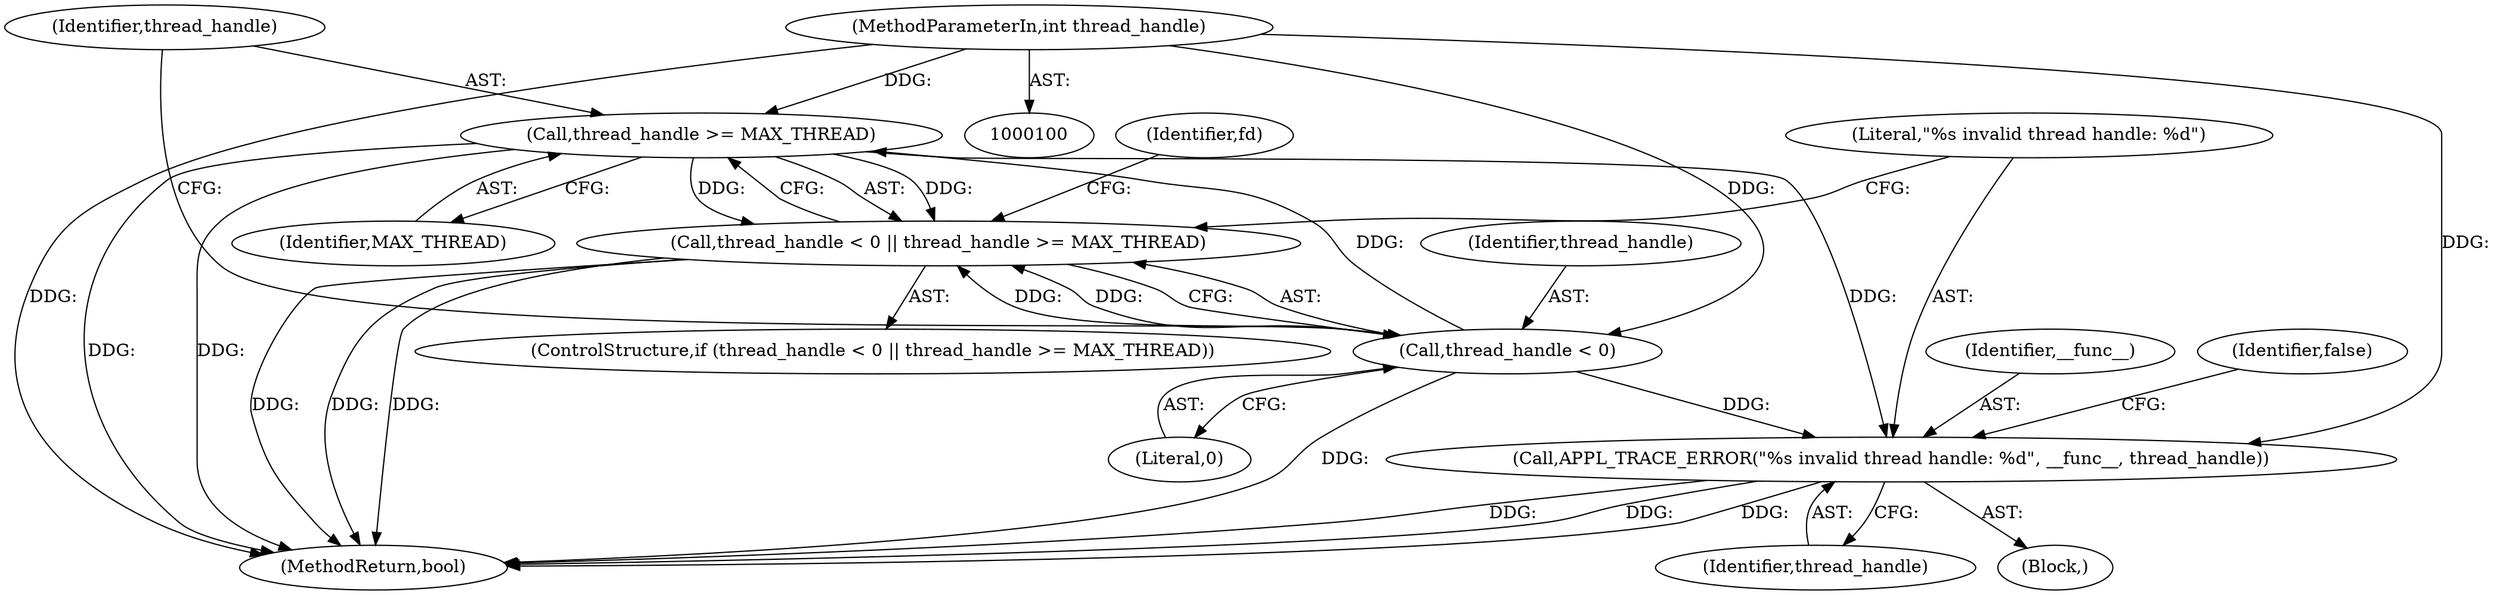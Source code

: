 digraph "0_Android_472271b153c5dc53c28beac55480a8d8434b2d5c_40@API" {
"1000109" [label="(Call,thread_handle >= MAX_THREAD)"];
"1000106" [label="(Call,thread_handle < 0)"];
"1000101" [label="(MethodParameterIn,int thread_handle)"];
"1000105" [label="(Call,thread_handle < 0 || thread_handle >= MAX_THREAD)"];
"1000113" [label="(Call,APPL_TRACE_ERROR(\"%s invalid thread handle: %d\", __func__, thread_handle))"];
"1000109" [label="(Call,thread_handle >= MAX_THREAD)"];
"1000114" [label="(Literal,\"%s invalid thread handle: %d\")"];
"1000149" [label="(MethodReturn,bool)"];
"1000112" [label="(Block,)"];
"1000101" [label="(MethodParameterIn,int thread_handle)"];
"1000116" [label="(Identifier,thread_handle)"];
"1000107" [label="(Identifier,thread_handle)"];
"1000106" [label="(Call,thread_handle < 0)"];
"1000113" [label="(Call,APPL_TRACE_ERROR(\"%s invalid thread handle: %d\", __func__, thread_handle))"];
"1000104" [label="(ControlStructure,if (thread_handle < 0 || thread_handle >= MAX_THREAD))"];
"1000111" [label="(Identifier,MAX_THREAD)"];
"1000121" [label="(Identifier,fd)"];
"1000115" [label="(Identifier,__func__)"];
"1000110" [label="(Identifier,thread_handle)"];
"1000105" [label="(Call,thread_handle < 0 || thread_handle >= MAX_THREAD)"];
"1000118" [label="(Identifier,false)"];
"1000108" [label="(Literal,0)"];
"1000109" -> "1000105"  [label="AST: "];
"1000109" -> "1000111"  [label="CFG: "];
"1000110" -> "1000109"  [label="AST: "];
"1000111" -> "1000109"  [label="AST: "];
"1000105" -> "1000109"  [label="CFG: "];
"1000109" -> "1000149"  [label="DDG: "];
"1000109" -> "1000149"  [label="DDG: "];
"1000109" -> "1000105"  [label="DDG: "];
"1000109" -> "1000105"  [label="DDG: "];
"1000106" -> "1000109"  [label="DDG: "];
"1000101" -> "1000109"  [label="DDG: "];
"1000109" -> "1000113"  [label="DDG: "];
"1000106" -> "1000105"  [label="AST: "];
"1000106" -> "1000108"  [label="CFG: "];
"1000107" -> "1000106"  [label="AST: "];
"1000108" -> "1000106"  [label="AST: "];
"1000110" -> "1000106"  [label="CFG: "];
"1000105" -> "1000106"  [label="CFG: "];
"1000106" -> "1000149"  [label="DDG: "];
"1000106" -> "1000105"  [label="DDG: "];
"1000106" -> "1000105"  [label="DDG: "];
"1000101" -> "1000106"  [label="DDG: "];
"1000106" -> "1000113"  [label="DDG: "];
"1000101" -> "1000100"  [label="AST: "];
"1000101" -> "1000149"  [label="DDG: "];
"1000101" -> "1000113"  [label="DDG: "];
"1000105" -> "1000104"  [label="AST: "];
"1000114" -> "1000105"  [label="CFG: "];
"1000121" -> "1000105"  [label="CFG: "];
"1000105" -> "1000149"  [label="DDG: "];
"1000105" -> "1000149"  [label="DDG: "];
"1000105" -> "1000149"  [label="DDG: "];
"1000113" -> "1000112"  [label="AST: "];
"1000113" -> "1000116"  [label="CFG: "];
"1000114" -> "1000113"  [label="AST: "];
"1000115" -> "1000113"  [label="AST: "];
"1000116" -> "1000113"  [label="AST: "];
"1000118" -> "1000113"  [label="CFG: "];
"1000113" -> "1000149"  [label="DDG: "];
"1000113" -> "1000149"  [label="DDG: "];
"1000113" -> "1000149"  [label="DDG: "];
}
